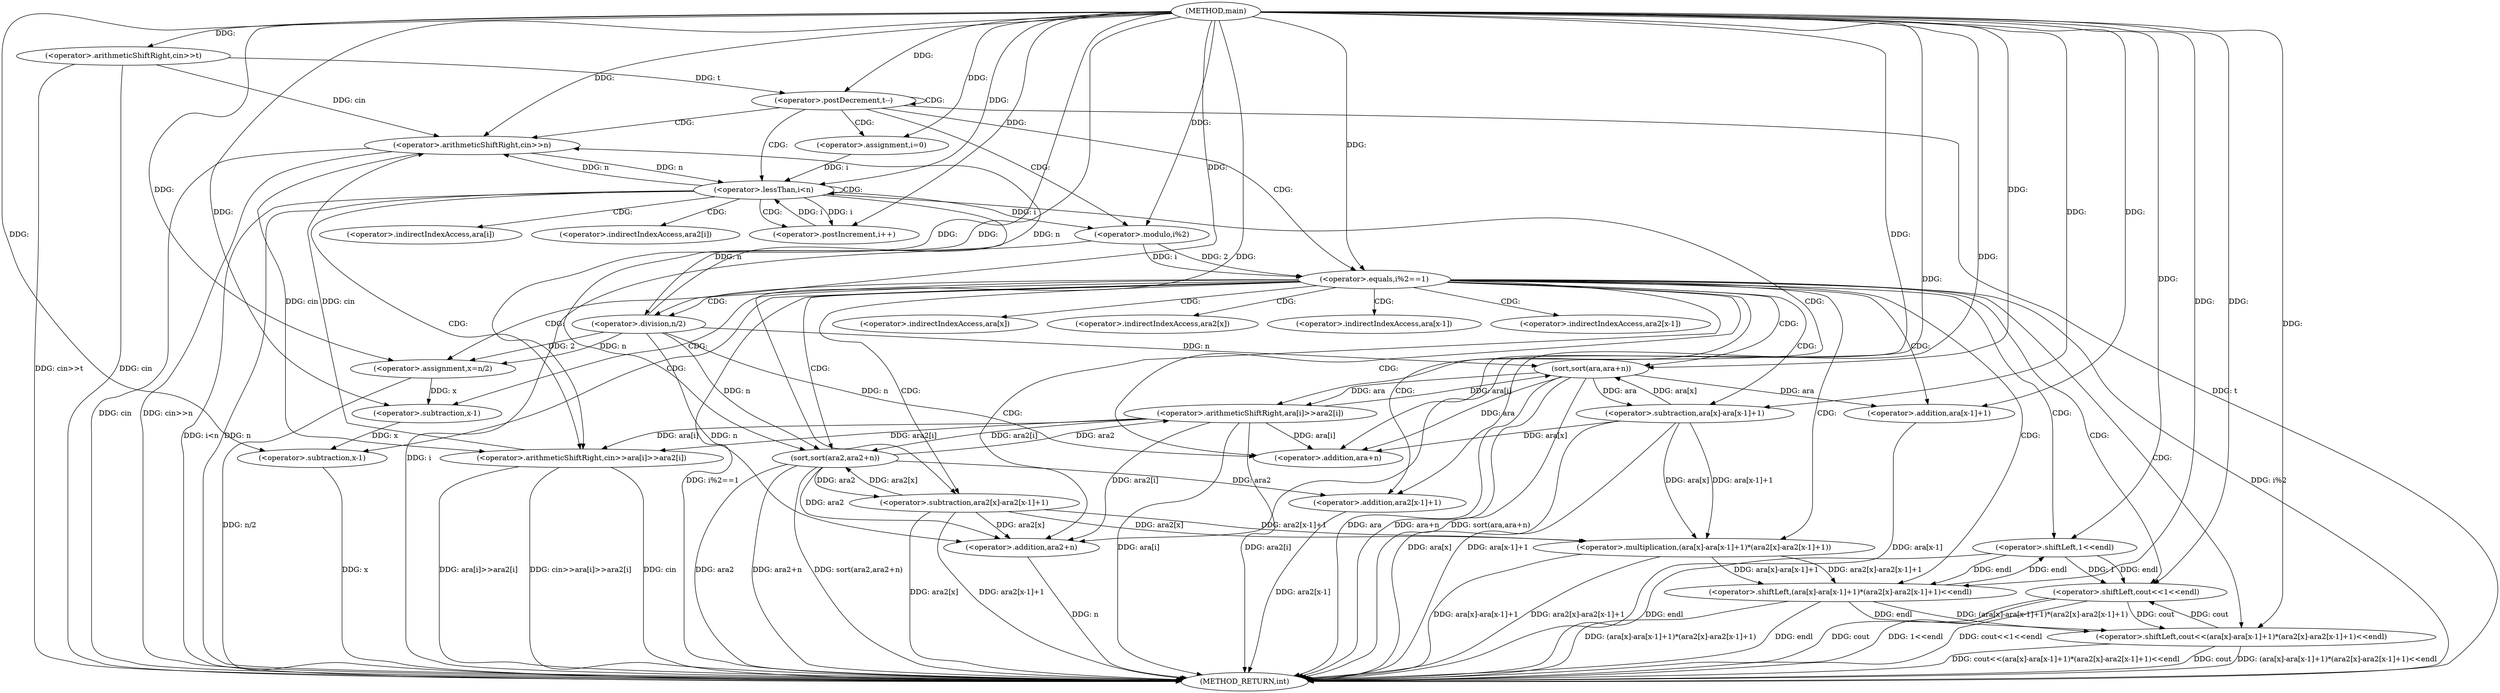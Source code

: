 digraph "main" {  
"1000101" [label = "(METHOD,main)" ]
"1000197" [label = "(METHOD_RETURN,int)" ]
"1000104" [label = "(<operator>.arithmeticShiftRight,cin>>t)" ]
"1000108" [label = "(<operator>.postDecrement,t--)" ]
"1000120" [label = "(<operator>.arithmeticShiftRight,cin>>n)" ]
"1000124" [label = "(<operator>.assignment,i=0)" ]
"1000127" [label = "(<operator>.lessThan,i<n)" ]
"1000130" [label = "(<operator>.postIncrement,i++)" ]
"1000143" [label = "(<operator>.equals,i%2==1)" ]
"1000148" [label = "(<operator>.shiftLeft,cout<<1<<endl)" ]
"1000133" [label = "(<operator>.arithmeticShiftRight,cin>>ara[i]>>ara2[i])" ]
"1000144" [label = "(<operator>.modulo,i%2)" ]
"1000150" [label = "(<operator>.shiftLeft,1<<endl)" ]
"1000155" [label = "(<operator>.assignment,x=n/2)" ]
"1000160" [label = "(sort,sort(ara,ara+n))" ]
"1000165" [label = "(sort,sort(ara2,ara2+n))" ]
"1000170" [label = "(<operator>.shiftLeft,cout<<(ara[x]-ara[x-1]+1)*(ara2[x]-ara2[x-1]+1)<<endl)" ]
"1000135" [label = "(<operator>.arithmeticShiftRight,ara[i]>>ara2[i])" ]
"1000157" [label = "(<operator>.division,n/2)" ]
"1000162" [label = "(<operator>.addition,ara+n)" ]
"1000167" [label = "(<operator>.addition,ara2+n)" ]
"1000172" [label = "(<operator>.shiftLeft,(ara[x]-ara[x-1]+1)*(ara2[x]-ara2[x-1]+1)<<endl)" ]
"1000173" [label = "(<operator>.multiplication,(ara[x]-ara[x-1]+1)*(ara2[x]-ara2[x-1]+1))" ]
"1000174" [label = "(<operator>.subtraction,ara[x]-ara[x-1]+1)" ]
"1000185" [label = "(<operator>.subtraction,ara2[x]-ara2[x-1]+1)" ]
"1000178" [label = "(<operator>.addition,ara[x-1]+1)" ]
"1000189" [label = "(<operator>.addition,ara2[x-1]+1)" ]
"1000181" [label = "(<operator>.subtraction,x-1)" ]
"1000192" [label = "(<operator>.subtraction,x-1)" ]
"1000136" [label = "(<operator>.indirectIndexAccess,ara[i])" ]
"1000139" [label = "(<operator>.indirectIndexAccess,ara2[i])" ]
"1000175" [label = "(<operator>.indirectIndexAccess,ara[x])" ]
"1000186" [label = "(<operator>.indirectIndexAccess,ara2[x])" ]
"1000179" [label = "(<operator>.indirectIndexAccess,ara[x-1])" ]
"1000190" [label = "(<operator>.indirectIndexAccess,ara2[x-1])" ]
  "1000104" -> "1000197"  [ label = "DDG: cin"] 
  "1000104" -> "1000197"  [ label = "DDG: cin>>t"] 
  "1000108" -> "1000197"  [ label = "DDG: t"] 
  "1000120" -> "1000197"  [ label = "DDG: cin"] 
  "1000120" -> "1000197"  [ label = "DDG: cin>>n"] 
  "1000127" -> "1000197"  [ label = "DDG: n"] 
  "1000127" -> "1000197"  [ label = "DDG: i<n"] 
  "1000144" -> "1000197"  [ label = "DDG: i"] 
  "1000143" -> "1000197"  [ label = "DDG: i%2"] 
  "1000143" -> "1000197"  [ label = "DDG: i%2==1"] 
  "1000155" -> "1000197"  [ label = "DDG: n/2"] 
  "1000160" -> "1000197"  [ label = "DDG: ara"] 
  "1000160" -> "1000197"  [ label = "DDG: ara+n"] 
  "1000160" -> "1000197"  [ label = "DDG: sort(ara,ara+n)"] 
  "1000165" -> "1000197"  [ label = "DDG: ara2"] 
  "1000167" -> "1000197"  [ label = "DDG: n"] 
  "1000165" -> "1000197"  [ label = "DDG: ara2+n"] 
  "1000165" -> "1000197"  [ label = "DDG: sort(ara2,ara2+n)"] 
  "1000170" -> "1000197"  [ label = "DDG: cout"] 
  "1000174" -> "1000197"  [ label = "DDG: ara[x]"] 
  "1000178" -> "1000197"  [ label = "DDG: ara[x-1]"] 
  "1000174" -> "1000197"  [ label = "DDG: ara[x-1]+1"] 
  "1000173" -> "1000197"  [ label = "DDG: ara[x]-ara[x-1]+1"] 
  "1000185" -> "1000197"  [ label = "DDG: ara2[x]"] 
  "1000192" -> "1000197"  [ label = "DDG: x"] 
  "1000189" -> "1000197"  [ label = "DDG: ara2[x-1]"] 
  "1000185" -> "1000197"  [ label = "DDG: ara2[x-1]+1"] 
  "1000173" -> "1000197"  [ label = "DDG: ara2[x]-ara2[x-1]+1"] 
  "1000172" -> "1000197"  [ label = "DDG: (ara[x]-ara[x-1]+1)*(ara2[x]-ara2[x-1]+1)"] 
  "1000172" -> "1000197"  [ label = "DDG: endl"] 
  "1000170" -> "1000197"  [ label = "DDG: (ara[x]-ara[x-1]+1)*(ara2[x]-ara2[x-1]+1)<<endl"] 
  "1000170" -> "1000197"  [ label = "DDG: cout<<(ara[x]-ara[x-1]+1)*(ara2[x]-ara2[x-1]+1)<<endl"] 
  "1000148" -> "1000197"  [ label = "DDG: cout"] 
  "1000150" -> "1000197"  [ label = "DDG: endl"] 
  "1000148" -> "1000197"  [ label = "DDG: 1<<endl"] 
  "1000148" -> "1000197"  [ label = "DDG: cout<<1<<endl"] 
  "1000133" -> "1000197"  [ label = "DDG: cin"] 
  "1000135" -> "1000197"  [ label = "DDG: ara[i]"] 
  "1000135" -> "1000197"  [ label = "DDG: ara2[i]"] 
  "1000133" -> "1000197"  [ label = "DDG: ara[i]>>ara2[i]"] 
  "1000133" -> "1000197"  [ label = "DDG: cin>>ara[i]>>ara2[i]"] 
  "1000101" -> "1000104"  [ label = "DDG: "] 
  "1000104" -> "1000108"  [ label = "DDG: t"] 
  "1000101" -> "1000108"  [ label = "DDG: "] 
  "1000104" -> "1000120"  [ label = "DDG: cin"] 
  "1000133" -> "1000120"  [ label = "DDG: cin"] 
  "1000101" -> "1000120"  [ label = "DDG: "] 
  "1000127" -> "1000120"  [ label = "DDG: n"] 
  "1000157" -> "1000120"  [ label = "DDG: n"] 
  "1000101" -> "1000124"  [ label = "DDG: "] 
  "1000124" -> "1000127"  [ label = "DDG: i"] 
  "1000130" -> "1000127"  [ label = "DDG: i"] 
  "1000101" -> "1000127"  [ label = "DDG: "] 
  "1000120" -> "1000127"  [ label = "DDG: n"] 
  "1000127" -> "1000130"  [ label = "DDG: i"] 
  "1000101" -> "1000130"  [ label = "DDG: "] 
  "1000144" -> "1000143"  [ label = "DDG: 2"] 
  "1000144" -> "1000143"  [ label = "DDG: i"] 
  "1000101" -> "1000143"  [ label = "DDG: "] 
  "1000170" -> "1000148"  [ label = "DDG: cout"] 
  "1000101" -> "1000148"  [ label = "DDG: "] 
  "1000150" -> "1000148"  [ label = "DDG: 1"] 
  "1000150" -> "1000148"  [ label = "DDG: endl"] 
  "1000120" -> "1000133"  [ label = "DDG: cin"] 
  "1000101" -> "1000133"  [ label = "DDG: "] 
  "1000135" -> "1000133"  [ label = "DDG: ara[i]"] 
  "1000135" -> "1000133"  [ label = "DDG: ara2[i]"] 
  "1000127" -> "1000144"  [ label = "DDG: i"] 
  "1000101" -> "1000144"  [ label = "DDG: "] 
  "1000101" -> "1000150"  [ label = "DDG: "] 
  "1000172" -> "1000150"  [ label = "DDG: endl"] 
  "1000157" -> "1000155"  [ label = "DDG: 2"] 
  "1000157" -> "1000155"  [ label = "DDG: n"] 
  "1000160" -> "1000135"  [ label = "DDG: ara"] 
  "1000165" -> "1000135"  [ label = "DDG: ara2"] 
  "1000101" -> "1000155"  [ label = "DDG: "] 
  "1000174" -> "1000160"  [ label = "DDG: ara[x]"] 
  "1000135" -> "1000160"  [ label = "DDG: ara[i]"] 
  "1000101" -> "1000160"  [ label = "DDG: "] 
  "1000157" -> "1000160"  [ label = "DDG: n"] 
  "1000185" -> "1000165"  [ label = "DDG: ara2[x]"] 
  "1000135" -> "1000165"  [ label = "DDG: ara2[i]"] 
  "1000101" -> "1000165"  [ label = "DDG: "] 
  "1000157" -> "1000165"  [ label = "DDG: n"] 
  "1000148" -> "1000170"  [ label = "DDG: cout"] 
  "1000101" -> "1000170"  [ label = "DDG: "] 
  "1000172" -> "1000170"  [ label = "DDG: (ara[x]-ara[x-1]+1)*(ara2[x]-ara2[x-1]+1)"] 
  "1000172" -> "1000170"  [ label = "DDG: endl"] 
  "1000127" -> "1000157"  [ label = "DDG: n"] 
  "1000101" -> "1000157"  [ label = "DDG: "] 
  "1000160" -> "1000162"  [ label = "DDG: ara"] 
  "1000174" -> "1000162"  [ label = "DDG: ara[x]"] 
  "1000135" -> "1000162"  [ label = "DDG: ara[i]"] 
  "1000101" -> "1000162"  [ label = "DDG: "] 
  "1000157" -> "1000162"  [ label = "DDG: n"] 
  "1000165" -> "1000167"  [ label = "DDG: ara2"] 
  "1000185" -> "1000167"  [ label = "DDG: ara2[x]"] 
  "1000135" -> "1000167"  [ label = "DDG: ara2[i]"] 
  "1000101" -> "1000167"  [ label = "DDG: "] 
  "1000157" -> "1000167"  [ label = "DDG: n"] 
  "1000173" -> "1000172"  [ label = "DDG: ara[x]-ara[x-1]+1"] 
  "1000173" -> "1000172"  [ label = "DDG: ara2[x]-ara2[x-1]+1"] 
  "1000150" -> "1000172"  [ label = "DDG: endl"] 
  "1000101" -> "1000172"  [ label = "DDG: "] 
  "1000174" -> "1000173"  [ label = "DDG: ara[x-1]+1"] 
  "1000174" -> "1000173"  [ label = "DDG: ara[x]"] 
  "1000185" -> "1000173"  [ label = "DDG: ara2[x]"] 
  "1000185" -> "1000173"  [ label = "DDG: ara2[x-1]+1"] 
  "1000160" -> "1000174"  [ label = "DDG: ara"] 
  "1000101" -> "1000174"  [ label = "DDG: "] 
  "1000165" -> "1000185"  [ label = "DDG: ara2"] 
  "1000101" -> "1000185"  [ label = "DDG: "] 
  "1000160" -> "1000178"  [ label = "DDG: ara"] 
  "1000101" -> "1000178"  [ label = "DDG: "] 
  "1000165" -> "1000189"  [ label = "DDG: ara2"] 
  "1000101" -> "1000189"  [ label = "DDG: "] 
  "1000155" -> "1000181"  [ label = "DDG: x"] 
  "1000101" -> "1000181"  [ label = "DDG: "] 
  "1000181" -> "1000192"  [ label = "DDG: x"] 
  "1000101" -> "1000192"  [ label = "DDG: "] 
  "1000108" -> "1000127"  [ label = "CDG: "] 
  "1000108" -> "1000144"  [ label = "CDG: "] 
  "1000108" -> "1000120"  [ label = "CDG: "] 
  "1000108" -> "1000143"  [ label = "CDG: "] 
  "1000108" -> "1000124"  [ label = "CDG: "] 
  "1000108" -> "1000108"  [ label = "CDG: "] 
  "1000127" -> "1000127"  [ label = "CDG: "] 
  "1000127" -> "1000139"  [ label = "CDG: "] 
  "1000127" -> "1000135"  [ label = "CDG: "] 
  "1000127" -> "1000133"  [ label = "CDG: "] 
  "1000127" -> "1000136"  [ label = "CDG: "] 
  "1000127" -> "1000130"  [ label = "CDG: "] 
  "1000143" -> "1000174"  [ label = "CDG: "] 
  "1000143" -> "1000186"  [ label = "CDG: "] 
  "1000143" -> "1000150"  [ label = "CDG: "] 
  "1000143" -> "1000148"  [ label = "CDG: "] 
  "1000143" -> "1000165"  [ label = "CDG: "] 
  "1000143" -> "1000157"  [ label = "CDG: "] 
  "1000143" -> "1000172"  [ label = "CDG: "] 
  "1000143" -> "1000189"  [ label = "CDG: "] 
  "1000143" -> "1000178"  [ label = "CDG: "] 
  "1000143" -> "1000190"  [ label = "CDG: "] 
  "1000143" -> "1000167"  [ label = "CDG: "] 
  "1000143" -> "1000173"  [ label = "CDG: "] 
  "1000143" -> "1000175"  [ label = "CDG: "] 
  "1000143" -> "1000155"  [ label = "CDG: "] 
  "1000143" -> "1000160"  [ label = "CDG: "] 
  "1000143" -> "1000170"  [ label = "CDG: "] 
  "1000143" -> "1000179"  [ label = "CDG: "] 
  "1000143" -> "1000192"  [ label = "CDG: "] 
  "1000143" -> "1000162"  [ label = "CDG: "] 
  "1000143" -> "1000181"  [ label = "CDG: "] 
  "1000143" -> "1000185"  [ label = "CDG: "] 
}

